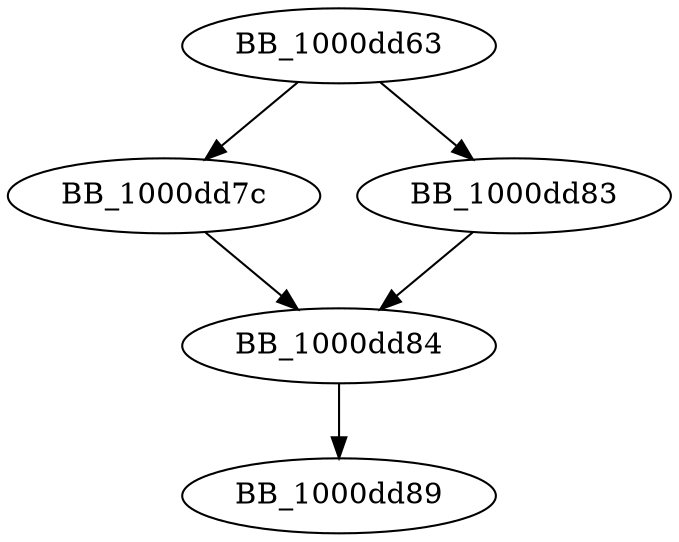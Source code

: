 DiGraph _strtol{
BB_1000dd63->BB_1000dd7c
BB_1000dd63->BB_1000dd83
BB_1000dd7c->BB_1000dd84
BB_1000dd83->BB_1000dd84
BB_1000dd84->BB_1000dd89
}

